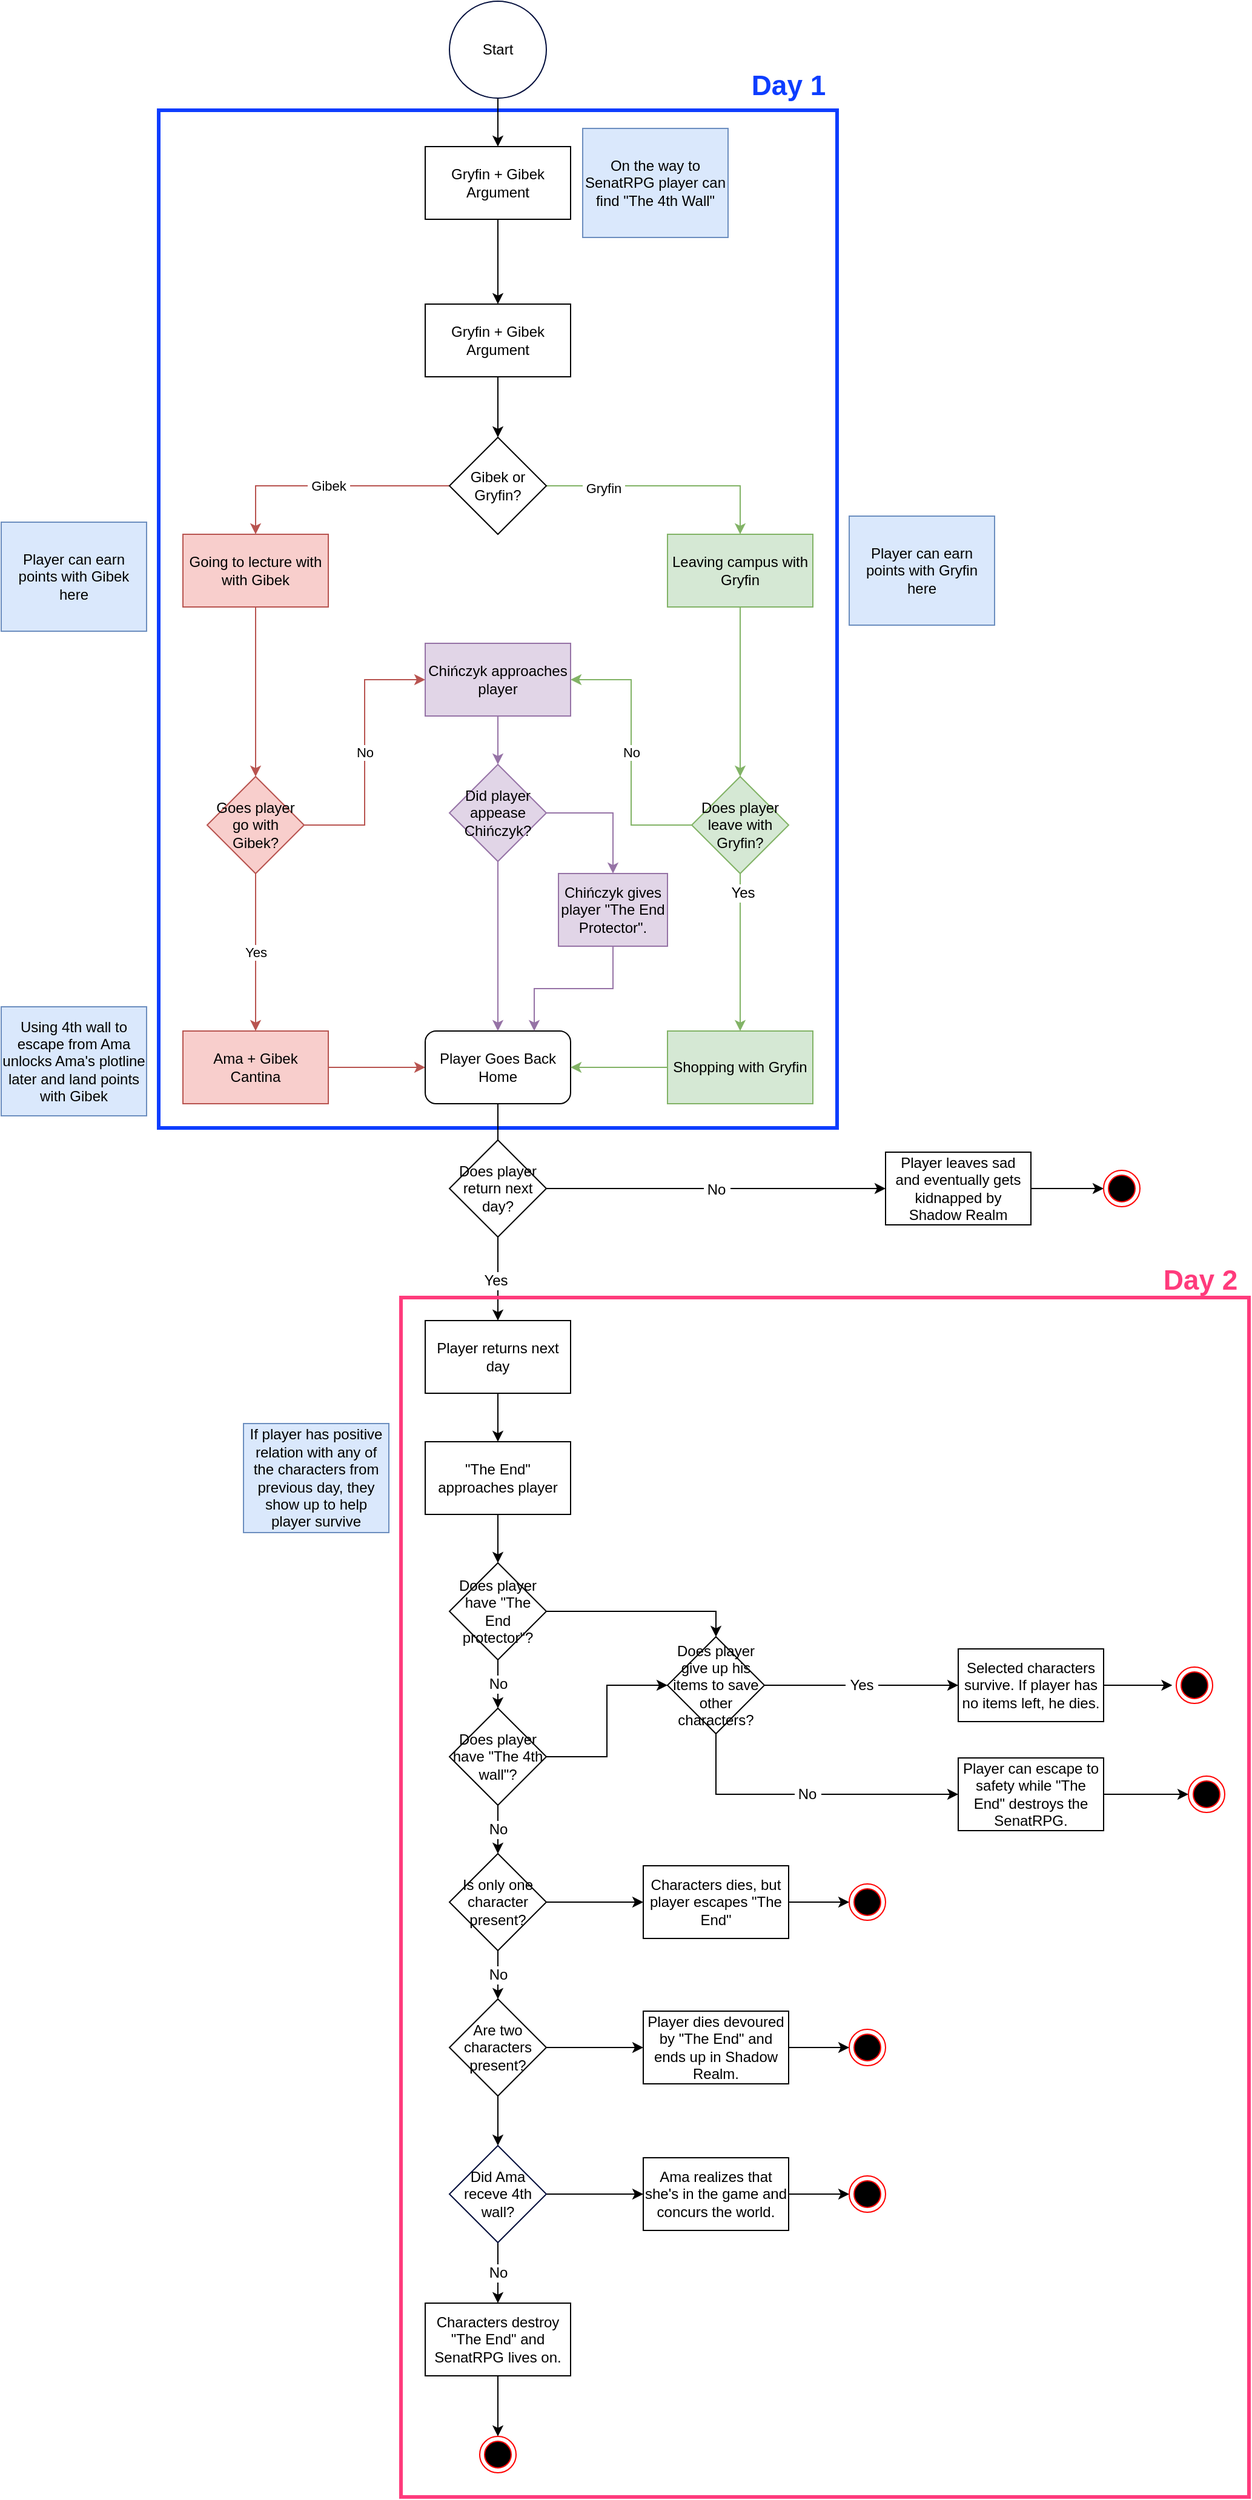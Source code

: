<mxfile version="15.5.9" type="github">
  <diagram id="MbfpNnXbYf99D70c8MvE" name="Page-1">
    <mxGraphModel dx="3720" dy="3921" grid="1" gridSize="10" guides="1" tooltips="1" connect="1" arrows="1" fold="1" page="1" pageScale="1" pageWidth="827" pageHeight="1169" math="0" shadow="0">
      <root>
        <mxCell id="0" />
        <mxCell id="1" parent="0" />
        <mxCell id="sINUKG4I85I86AjKpmML-68" value="" style="rounded=0;whiteSpace=wrap;html=1;strokeColor=#0D3DFF;fillColor=none;strokeWidth=3;fontColor=#0D3DFF;" vertex="1" parent="1">
          <mxGeometry x="180" y="-470" width="560" height="840" as="geometry" />
        </mxCell>
        <mxCell id="sINUKG4I85I86AjKpmML-4" value="&amp;nbsp;Gibek&amp;nbsp;" style="edgeStyle=orthogonalEdgeStyle;rounded=0;orthogonalLoop=1;jettySize=auto;html=1;entryX=0.5;entryY=0;entryDx=0;entryDy=0;fillColor=#f8cecc;strokeColor=#b85450;exitX=0;exitY=0.5;exitDx=0;exitDy=0;" edge="1" parent="1" source="sINUKG4I85I86AjKpmML-47" target="sINUKG4I85I86AjKpmML-9">
          <mxGeometry relative="1" as="geometry" />
        </mxCell>
        <mxCell id="sINUKG4I85I86AjKpmML-5" style="edgeStyle=orthogonalEdgeStyle;rounded=0;orthogonalLoop=1;jettySize=auto;html=1;entryX=0.5;entryY=0;entryDx=0;entryDy=0;fillColor=#d5e8d4;strokeColor=#82b366;exitX=1;exitY=0.5;exitDx=0;exitDy=0;" edge="1" parent="1" source="sINUKG4I85I86AjKpmML-47" target="sINUKG4I85I86AjKpmML-22">
          <mxGeometry relative="1" as="geometry">
            <mxPoint x="480" y="110" as="sourcePoint" />
          </mxGeometry>
        </mxCell>
        <mxCell id="sINUKG4I85I86AjKpmML-53" value="&amp;nbsp;Gryfin&amp;nbsp;" style="edgeLabel;html=1;align=center;verticalAlign=middle;resizable=0;points=[];" vertex="1" connectable="0" parent="sINUKG4I85I86AjKpmML-5">
          <mxGeometry x="-0.533" y="-2" relative="1" as="geometry">
            <mxPoint as="offset" />
          </mxGeometry>
        </mxCell>
        <mxCell id="sINUKG4I85I86AjKpmML-6" style="edgeStyle=orthogonalEdgeStyle;rounded=0;orthogonalLoop=1;jettySize=auto;html=1;entryX=0.5;entryY=0;entryDx=0;entryDy=0;" edge="1" parent="1" source="sINUKG4I85I86AjKpmML-7" target="sINUKG4I85I86AjKpmML-47">
          <mxGeometry relative="1" as="geometry" />
        </mxCell>
        <mxCell id="sINUKG4I85I86AjKpmML-7" value="Gryfin + Gibek Argument" style="rounded=0;whiteSpace=wrap;html=1;" vertex="1" parent="1">
          <mxGeometry x="400" y="-310" width="120" height="60" as="geometry" />
        </mxCell>
        <mxCell id="sINUKG4I85I86AjKpmML-8" style="edgeStyle=orthogonalEdgeStyle;rounded=0;orthogonalLoop=1;jettySize=auto;html=1;entryX=0.5;entryY=0;entryDx=0;entryDy=0;fillColor=#f8cecc;strokeColor=#b85450;exitX=0.5;exitY=1;exitDx=0;exitDy=0;" edge="1" parent="1" source="sINUKG4I85I86AjKpmML-9" target="sINUKG4I85I86AjKpmML-14">
          <mxGeometry relative="1" as="geometry" />
        </mxCell>
        <mxCell id="sINUKG4I85I86AjKpmML-9" value="Going to lecture with with Gibek" style="rounded=0;whiteSpace=wrap;html=1;fillColor=#f8cecc;strokeColor=#b85450;" vertex="1" parent="1">
          <mxGeometry x="200" y="-120" width="120" height="60" as="geometry" />
        </mxCell>
        <mxCell id="sINUKG4I85I86AjKpmML-10" style="edgeStyle=orthogonalEdgeStyle;rounded=0;orthogonalLoop=1;jettySize=auto;html=1;entryX=0;entryY=0.5;entryDx=0;entryDy=0;fillColor=#f8cecc;strokeColor=#b85450;" edge="1" parent="1" source="sINUKG4I85I86AjKpmML-11" target="sINUKG4I85I86AjKpmML-48">
          <mxGeometry relative="1" as="geometry">
            <mxPoint x="580" y="470.0" as="targetPoint" />
          </mxGeometry>
        </mxCell>
        <mxCell id="sINUKG4I85I86AjKpmML-11" value="Ama + Gibek &lt;br&gt;Cantina" style="rounded=0;whiteSpace=wrap;html=1;fillColor=#f8cecc;strokeColor=#b85450;" vertex="1" parent="1">
          <mxGeometry x="200" y="290" width="120" height="60" as="geometry" />
        </mxCell>
        <mxCell id="sINUKG4I85I86AjKpmML-13" value="&amp;nbsp;Yes&amp;nbsp;" style="edgeStyle=orthogonalEdgeStyle;rounded=0;orthogonalLoop=1;jettySize=auto;html=1;entryX=0.5;entryY=0;entryDx=0;entryDy=0;fillColor=#f8cecc;strokeColor=#b85450;" edge="1" parent="1" source="sINUKG4I85I86AjKpmML-14" target="sINUKG4I85I86AjKpmML-11">
          <mxGeometry relative="1" as="geometry" />
        </mxCell>
        <mxCell id="sINUKG4I85I86AjKpmML-49" value="&amp;nbsp;No&amp;nbsp;" style="edgeStyle=orthogonalEdgeStyle;rounded=0;orthogonalLoop=1;jettySize=auto;html=1;entryX=0;entryY=0.5;entryDx=0;entryDy=0;fillColor=#f8cecc;strokeColor=#b85450;" edge="1" parent="1" source="sINUKG4I85I86AjKpmML-14" target="sINUKG4I85I86AjKpmML-59">
          <mxGeometry relative="1" as="geometry">
            <mxPoint x="380" y="120" as="targetPoint" />
          </mxGeometry>
        </mxCell>
        <mxCell id="sINUKG4I85I86AjKpmML-14" value="Goes player go with Gibek?" style="rhombus;whiteSpace=wrap;html=1;fillColor=#f8cecc;strokeColor=#b85450;" vertex="1" parent="1">
          <mxGeometry x="220" y="80" width="80" height="80" as="geometry" />
        </mxCell>
        <mxCell id="sINUKG4I85I86AjKpmML-18" style="edgeStyle=orthogonalEdgeStyle;rounded=0;orthogonalLoop=1;jettySize=auto;html=1;entryX=0.5;entryY=0;entryDx=0;entryDy=0;exitX=0.5;exitY=1;exitDx=0;exitDy=0;" edge="1" parent="1" source="sINUKG4I85I86AjKpmML-95" target="sINUKG4I85I86AjKpmML-130">
          <mxGeometry relative="1" as="geometry">
            <mxPoint x="460" y="-360" as="sourcePoint" />
          </mxGeometry>
        </mxCell>
        <mxCell id="sINUKG4I85I86AjKpmML-56" style="edgeStyle=orthogonalEdgeStyle;rounded=0;orthogonalLoop=1;jettySize=auto;html=1;entryX=0.5;entryY=0;entryDx=0;entryDy=0;fillColor=#d5e8d4;strokeColor=#82b366;" edge="1" parent="1" source="sINUKG4I85I86AjKpmML-22" target="sINUKG4I85I86AjKpmML-55">
          <mxGeometry relative="1" as="geometry" />
        </mxCell>
        <mxCell id="sINUKG4I85I86AjKpmML-22" value="Leaving campus with Gryfin" style="rounded=0;whiteSpace=wrap;html=1;fillColor=#d5e8d4;strokeColor=#82b366;" vertex="1" parent="1">
          <mxGeometry x="600" y="-120" width="120" height="60" as="geometry" />
        </mxCell>
        <mxCell id="sINUKG4I85I86AjKpmML-47" value="Gibek or Gryfin?" style="rhombus;whiteSpace=wrap;html=1;" vertex="1" parent="1">
          <mxGeometry x="420" y="-200" width="80" height="80" as="geometry" />
        </mxCell>
        <mxCell id="sINUKG4I85I86AjKpmML-77" style="edgeStyle=orthogonalEdgeStyle;rounded=0;orthogonalLoop=1;jettySize=auto;html=1;fontSize=12;fontColor=#000000;" edge="1" parent="1" source="sINUKG4I85I86AjKpmML-48" target="sINUKG4I85I86AjKpmML-74">
          <mxGeometry relative="1" as="geometry" />
        </mxCell>
        <mxCell id="sINUKG4I85I86AjKpmML-93" value="&amp;nbsp;Yes&amp;nbsp;" style="edgeLabel;html=1;align=center;verticalAlign=middle;resizable=0;points=[];fontSize=12;fontColor=#000000;" vertex="1" connectable="0" parent="sINUKG4I85I86AjKpmML-77">
          <mxGeometry x="0.627" y="-2" relative="1" as="geometry">
            <mxPoint as="offset" />
          </mxGeometry>
        </mxCell>
        <mxCell id="sINUKG4I85I86AjKpmML-48" value="Player Goes Back Home" style="rounded=1;whiteSpace=wrap;html=1;" vertex="1" parent="1">
          <mxGeometry x="400" y="290" width="120" height="60" as="geometry" />
        </mxCell>
        <mxCell id="sINUKG4I85I86AjKpmML-50" value="Using 4th wall to escape from Ama unlocks Ama&#39;s plotline later and land points with Gibek" style="rounded=0;whiteSpace=wrap;html=1;fillColor=#dae8fc;strokeColor=#6c8ebf;" vertex="1" parent="1">
          <mxGeometry x="50" y="270" width="120" height="90" as="geometry" />
        </mxCell>
        <mxCell id="sINUKG4I85I86AjKpmML-58" style="edgeStyle=orthogonalEdgeStyle;rounded=0;orthogonalLoop=1;jettySize=auto;html=1;entryX=1;entryY=0.5;entryDx=0;entryDy=0;fillColor=#d5e8d4;strokeColor=#82b366;" edge="1" parent="1" source="sINUKG4I85I86AjKpmML-54" target="sINUKG4I85I86AjKpmML-48">
          <mxGeometry relative="1" as="geometry" />
        </mxCell>
        <mxCell id="sINUKG4I85I86AjKpmML-54" value="Shopping with Gryfin" style="rounded=0;whiteSpace=wrap;html=1;fillColor=#d5e8d4;strokeColor=#82b366;" vertex="1" parent="1">
          <mxGeometry x="600" y="290" width="120" height="60" as="geometry" />
        </mxCell>
        <mxCell id="sINUKG4I85I86AjKpmML-57" style="edgeStyle=orthogonalEdgeStyle;rounded=0;orthogonalLoop=1;jettySize=auto;html=1;fillColor=#d5e8d4;strokeColor=#82b366;" edge="1" parent="1" source="sINUKG4I85I86AjKpmML-55" target="sINUKG4I85I86AjKpmML-54">
          <mxGeometry relative="1" as="geometry" />
        </mxCell>
        <mxCell id="sINUKG4I85I86AjKpmML-76" value="&lt;font color=&quot;#000000&quot; style=&quot;font-size: 12px;&quot;&gt;&amp;nbsp;Yes&amp;nbsp;&lt;/font&gt;" style="edgeLabel;html=1;align=center;verticalAlign=middle;resizable=0;points=[];fontSize=12;fontColor=#0D3DFF;" vertex="1" connectable="0" parent="sINUKG4I85I86AjKpmML-57">
          <mxGeometry x="-0.76" y="2" relative="1" as="geometry">
            <mxPoint as="offset" />
          </mxGeometry>
        </mxCell>
        <mxCell id="sINUKG4I85I86AjKpmML-67" value="&amp;nbsp;No&amp;nbsp;" style="edgeStyle=orthogonalEdgeStyle;rounded=0;orthogonalLoop=1;jettySize=auto;html=1;entryX=1;entryY=0.5;entryDx=0;entryDy=0;fillColor=#d5e8d4;strokeColor=#82b366;" edge="1" parent="1" source="sINUKG4I85I86AjKpmML-55" target="sINUKG4I85I86AjKpmML-59">
          <mxGeometry relative="1" as="geometry" />
        </mxCell>
        <mxCell id="sINUKG4I85I86AjKpmML-55" value="Does player leave with Gryfin?" style="rhombus;whiteSpace=wrap;html=1;fillColor=#d5e8d4;strokeColor=#82b366;" vertex="1" parent="1">
          <mxGeometry x="620" y="80" width="80" height="80" as="geometry" />
        </mxCell>
        <mxCell id="sINUKG4I85I86AjKpmML-61" style="edgeStyle=orthogonalEdgeStyle;rounded=0;orthogonalLoop=1;jettySize=auto;html=1;entryX=0.5;entryY=0;entryDx=0;entryDy=0;fillColor=#e1d5e7;strokeColor=#9673a6;" edge="1" parent="1" source="sINUKG4I85I86AjKpmML-59" target="sINUKG4I85I86AjKpmML-60">
          <mxGeometry relative="1" as="geometry" />
        </mxCell>
        <mxCell id="sINUKG4I85I86AjKpmML-59" value="Chińczyk approaches player" style="rounded=0;whiteSpace=wrap;html=1;fillColor=#e1d5e7;strokeColor=#9673a6;" vertex="1" parent="1">
          <mxGeometry x="400" y="-30" width="120" height="60" as="geometry" />
        </mxCell>
        <mxCell id="sINUKG4I85I86AjKpmML-62" style="edgeStyle=orthogonalEdgeStyle;rounded=0;orthogonalLoop=1;jettySize=auto;html=1;fillColor=#e1d5e7;strokeColor=#9673a6;" edge="1" parent="1" source="sINUKG4I85I86AjKpmML-60" target="sINUKG4I85I86AjKpmML-48">
          <mxGeometry relative="1" as="geometry" />
        </mxCell>
        <mxCell id="sINUKG4I85I86AjKpmML-64" style="edgeStyle=orthogonalEdgeStyle;rounded=0;orthogonalLoop=1;jettySize=auto;html=1;entryX=0.5;entryY=0;entryDx=0;entryDy=0;fillColor=#e1d5e7;strokeColor=#9673a6;" edge="1" parent="1" source="sINUKG4I85I86AjKpmML-60" target="sINUKG4I85I86AjKpmML-63">
          <mxGeometry relative="1" as="geometry" />
        </mxCell>
        <mxCell id="sINUKG4I85I86AjKpmML-60" value="Did player appease Chińczyk?" style="rhombus;whiteSpace=wrap;html=1;fillColor=#e1d5e7;strokeColor=#9673a6;" vertex="1" parent="1">
          <mxGeometry x="420" y="70" width="80" height="80" as="geometry" />
        </mxCell>
        <mxCell id="sINUKG4I85I86AjKpmML-66" style="edgeStyle=orthogonalEdgeStyle;rounded=0;orthogonalLoop=1;jettySize=auto;html=1;entryX=0.75;entryY=0;entryDx=0;entryDy=0;fillColor=#e1d5e7;strokeColor=#9673a6;" edge="1" parent="1" source="sINUKG4I85I86AjKpmML-63" target="sINUKG4I85I86AjKpmML-48">
          <mxGeometry relative="1" as="geometry">
            <mxPoint x="490" y="250.0" as="targetPoint" />
          </mxGeometry>
        </mxCell>
        <mxCell id="sINUKG4I85I86AjKpmML-63" value="Chińczyk gives player &quot;The End Protector&quot;." style="rounded=0;whiteSpace=wrap;html=1;fillColor=#e1d5e7;strokeColor=#9673a6;" vertex="1" parent="1">
          <mxGeometry x="510" y="160" width="90" height="60" as="geometry" />
        </mxCell>
        <mxCell id="sINUKG4I85I86AjKpmML-69" value="Day 1" style="text;align=center;fontStyle=1;verticalAlign=middle;spacingLeft=3;spacingRight=3;strokeColor=none;rotatable=0;points=[[0,0.5],[1,0.5]];portConstraint=eastwest;fillColor=none;fontColor=#0D3DFF;fontSize=23;" vertex="1" parent="1">
          <mxGeometry x="660" y="-506" width="80" height="26" as="geometry" />
        </mxCell>
        <mxCell id="sINUKG4I85I86AjKpmML-70" value="Player can earn points with Gibek here" style="rounded=0;whiteSpace=wrap;html=1;fillColor=#dae8fc;strokeColor=#6c8ebf;" vertex="1" parent="1">
          <mxGeometry x="50" y="-130" width="120" height="90" as="geometry" />
        </mxCell>
        <mxCell id="sINUKG4I85I86AjKpmML-71" value="Player can earn points with Gryfin here" style="rounded=0;whiteSpace=wrap;html=1;fillColor=#dae8fc;strokeColor=#6c8ebf;" vertex="1" parent="1">
          <mxGeometry x="750" y="-135" width="120" height="90" as="geometry" />
        </mxCell>
        <mxCell id="sINUKG4I85I86AjKpmML-80" style="edgeStyle=orthogonalEdgeStyle;rounded=0;orthogonalLoop=1;jettySize=auto;html=1;entryX=0.5;entryY=0;entryDx=0;entryDy=0;fontSize=12;fontColor=#000000;" edge="1" parent="1" source="sINUKG4I85I86AjKpmML-74" target="sINUKG4I85I86AjKpmML-78">
          <mxGeometry relative="1" as="geometry" />
        </mxCell>
        <mxCell id="sINUKG4I85I86AjKpmML-74" value="Player returns next day" style="rounded=0;whiteSpace=wrap;html=1;" vertex="1" parent="1">
          <mxGeometry x="400" y="529" width="120" height="60" as="geometry" />
        </mxCell>
        <mxCell id="sINUKG4I85I86AjKpmML-86" style="edgeStyle=orthogonalEdgeStyle;rounded=0;orthogonalLoop=1;jettySize=auto;html=1;entryX=0.5;entryY=0;entryDx=0;entryDy=0;fontSize=12;fontColor=#000000;" edge="1" parent="1" source="sINUKG4I85I86AjKpmML-78" target="sINUKG4I85I86AjKpmML-83">
          <mxGeometry relative="1" as="geometry" />
        </mxCell>
        <mxCell id="sINUKG4I85I86AjKpmML-78" value="&quot;The End&quot; approaches player" style="rounded=0;whiteSpace=wrap;html=1;" vertex="1" parent="1">
          <mxGeometry x="400" y="629" width="120" height="60" as="geometry" />
        </mxCell>
        <mxCell id="sINUKG4I85I86AjKpmML-81" value="If player has positive relation with any of the characters from previous day, they show up to help player survive" style="rounded=0;whiteSpace=wrap;html=1;fillColor=#dae8fc;strokeColor=#6c8ebf;" vertex="1" parent="1">
          <mxGeometry x="250" y="614" width="120" height="90" as="geometry" />
        </mxCell>
        <mxCell id="sINUKG4I85I86AjKpmML-89" value="No" style="edgeStyle=orthogonalEdgeStyle;rounded=0;orthogonalLoop=1;jettySize=auto;html=1;entryX=0.5;entryY=0;entryDx=0;entryDy=0;fontSize=12;fontColor=#000000;" edge="1" parent="1" source="sINUKG4I85I86AjKpmML-82" target="sINUKG4I85I86AjKpmML-85">
          <mxGeometry relative="1" as="geometry" />
        </mxCell>
        <mxCell id="sINUKG4I85I86AjKpmML-112" style="edgeStyle=orthogonalEdgeStyle;rounded=0;orthogonalLoop=1;jettySize=auto;html=1;entryX=0;entryY=0.5;entryDx=0;entryDy=0;fontSize=12;fontColor=#000000;" edge="1" parent="1" source="sINUKG4I85I86AjKpmML-82" target="sINUKG4I85I86AjKpmML-110">
          <mxGeometry relative="1" as="geometry" />
        </mxCell>
        <mxCell id="sINUKG4I85I86AjKpmML-82" value="Is only one character present?" style="rhombus;whiteSpace=wrap;html=1;" vertex="1" parent="1">
          <mxGeometry x="420" y="969" width="80" height="80" as="geometry" />
        </mxCell>
        <mxCell id="sINUKG4I85I86AjKpmML-87" value="No" style="edgeStyle=orthogonalEdgeStyle;rounded=0;orthogonalLoop=1;jettySize=auto;html=1;fontSize=12;fontColor=#000000;" edge="1" parent="1" source="sINUKG4I85I86AjKpmML-83" target="sINUKG4I85I86AjKpmML-84">
          <mxGeometry relative="1" as="geometry" />
        </mxCell>
        <mxCell id="sINUKG4I85I86AjKpmML-101" style="edgeStyle=orthogonalEdgeStyle;rounded=0;orthogonalLoop=1;jettySize=auto;html=1;entryX=0.5;entryY=0;entryDx=0;entryDy=0;fontSize=12;fontColor=#000000;" edge="1" parent="1" source="sINUKG4I85I86AjKpmML-83" target="sINUKG4I85I86AjKpmML-99">
          <mxGeometry relative="1" as="geometry" />
        </mxCell>
        <mxCell id="sINUKG4I85I86AjKpmML-83" value="Does player have &quot;The End protector&quot;?" style="rhombus;whiteSpace=wrap;html=1;" vertex="1" parent="1">
          <mxGeometry x="420" y="729" width="80" height="80" as="geometry" />
        </mxCell>
        <mxCell id="sINUKG4I85I86AjKpmML-88" value="No" style="edgeStyle=orthogonalEdgeStyle;rounded=0;orthogonalLoop=1;jettySize=auto;html=1;fontSize=12;fontColor=#000000;" edge="1" parent="1" source="sINUKG4I85I86AjKpmML-84" target="sINUKG4I85I86AjKpmML-82">
          <mxGeometry relative="1" as="geometry" />
        </mxCell>
        <mxCell id="sINUKG4I85I86AjKpmML-100" style="edgeStyle=orthogonalEdgeStyle;rounded=0;orthogonalLoop=1;jettySize=auto;html=1;entryX=0;entryY=0.5;entryDx=0;entryDy=0;fontSize=12;fontColor=#000000;" edge="1" parent="1" source="sINUKG4I85I86AjKpmML-84" target="sINUKG4I85I86AjKpmML-99">
          <mxGeometry relative="1" as="geometry" />
        </mxCell>
        <mxCell id="sINUKG4I85I86AjKpmML-84" value="Does player have &quot;The 4th wall&quot;?" style="rhombus;whiteSpace=wrap;html=1;" vertex="1" parent="1">
          <mxGeometry x="420" y="849" width="80" height="80" as="geometry" />
        </mxCell>
        <mxCell id="sINUKG4I85I86AjKpmML-116" style="edgeStyle=orthogonalEdgeStyle;rounded=0;orthogonalLoop=1;jettySize=auto;html=1;entryX=0.5;entryY=0;entryDx=0;entryDy=0;fontSize=12;fontColor=#000000;" edge="1" parent="1" source="sINUKG4I85I86AjKpmML-85" target="sINUKG4I85I86AjKpmML-120">
          <mxGeometry relative="1" as="geometry" />
        </mxCell>
        <mxCell id="sINUKG4I85I86AjKpmML-117" style="edgeStyle=orthogonalEdgeStyle;rounded=0;orthogonalLoop=1;jettySize=auto;html=1;fontSize=12;fontColor=#000000;entryX=0;entryY=0.5;entryDx=0;entryDy=0;entryPerimeter=0;" edge="1" parent="1" source="sINUKG4I85I86AjKpmML-85" target="sINUKG4I85I86AjKpmML-118">
          <mxGeometry relative="1" as="geometry">
            <mxPoint x="570" y="1129" as="targetPoint" />
          </mxGeometry>
        </mxCell>
        <mxCell id="sINUKG4I85I86AjKpmML-85" value="Are two characters present?" style="rhombus;whiteSpace=wrap;html=1;" vertex="1" parent="1">
          <mxGeometry x="420" y="1089" width="80" height="80" as="geometry" />
        </mxCell>
        <mxCell id="sINUKG4I85I86AjKpmML-108" style="edgeStyle=orthogonalEdgeStyle;rounded=0;orthogonalLoop=1;jettySize=auto;html=1;entryX=-0.11;entryY=0.5;entryDx=0;entryDy=0;entryPerimeter=0;fontSize=12;fontColor=#000000;" edge="1" parent="1" source="sINUKG4I85I86AjKpmML-90" target="sINUKG4I85I86AjKpmML-107">
          <mxGeometry relative="1" as="geometry" />
        </mxCell>
        <mxCell id="sINUKG4I85I86AjKpmML-90" value="Selected characters survive. If player has no items left, he dies." style="rounded=0;whiteSpace=wrap;html=1;" vertex="1" parent="1">
          <mxGeometry x="840" y="800" width="120" height="60" as="geometry" />
        </mxCell>
        <mxCell id="sINUKG4I85I86AjKpmML-92" value="&amp;nbsp;No&amp;nbsp;" style="edgeStyle=orthogonalEdgeStyle;rounded=0;orthogonalLoop=1;jettySize=auto;html=1;fontSize=12;fontColor=#000000;" edge="1" parent="1" source="sINUKG4I85I86AjKpmML-91">
          <mxGeometry relative="1" as="geometry">
            <mxPoint x="780" y="420" as="targetPoint" />
          </mxGeometry>
        </mxCell>
        <mxCell id="sINUKG4I85I86AjKpmML-91" value="Does player return next day?" style="rhombus;whiteSpace=wrap;html=1;" vertex="1" parent="1">
          <mxGeometry x="420" y="380" width="80" height="80" as="geometry" />
        </mxCell>
        <mxCell id="sINUKG4I85I86AjKpmML-97" style="edgeStyle=orthogonalEdgeStyle;rounded=0;orthogonalLoop=1;jettySize=auto;html=1;entryX=0;entryY=0.5;entryDx=0;entryDy=0;fontSize=12;fontColor=#000000;" edge="1" parent="1" source="sINUKG4I85I86AjKpmML-94" target="sINUKG4I85I86AjKpmML-96">
          <mxGeometry relative="1" as="geometry" />
        </mxCell>
        <mxCell id="sINUKG4I85I86AjKpmML-94" value="Player leaves sad and eventually gets kidnapped by Shadow Realm" style="rounded=0;whiteSpace=wrap;html=1;" vertex="1" parent="1">
          <mxGeometry x="780" y="390" width="120" height="60" as="geometry" />
        </mxCell>
        <mxCell id="sINUKG4I85I86AjKpmML-95" value="Start" style="ellipse;whiteSpace=wrap;html=1;fontSize=12;fontColor=#000000;strokeColor=#030F3D;strokeWidth=1;fillColor=none;" vertex="1" parent="1">
          <mxGeometry x="420" y="-560" width="80" height="80" as="geometry" />
        </mxCell>
        <mxCell id="sINUKG4I85I86AjKpmML-96" value="En" style="ellipse;html=1;shape=endState;fillColor=#000000;strokeColor=#ff0000;fontSize=12;fontColor=#000000;" vertex="1" parent="1">
          <mxGeometry x="960" y="405" width="30" height="30" as="geometry" />
        </mxCell>
        <mxCell id="sINUKG4I85I86AjKpmML-102" value="&amp;nbsp;No&amp;nbsp;" style="edgeStyle=orthogonalEdgeStyle;rounded=0;orthogonalLoop=1;jettySize=auto;html=1;fontSize=12;fontColor=#000000;entryX=0;entryY=0.5;entryDx=0;entryDy=0;exitX=0.5;exitY=1;exitDx=0;exitDy=0;" edge="1" parent="1" source="sINUKG4I85I86AjKpmML-99" target="sINUKG4I85I86AjKpmML-103">
          <mxGeometry relative="1" as="geometry">
            <mxPoint x="760" y="830" as="targetPoint" />
          </mxGeometry>
        </mxCell>
        <mxCell id="sINUKG4I85I86AjKpmML-104" value="&amp;nbsp;Yes&amp;nbsp;" style="edgeStyle=orthogonalEdgeStyle;rounded=0;orthogonalLoop=1;jettySize=auto;html=1;entryX=0;entryY=0.5;entryDx=0;entryDy=0;fontSize=12;fontColor=#000000;" edge="1" parent="1" source="sINUKG4I85I86AjKpmML-99" target="sINUKG4I85I86AjKpmML-90">
          <mxGeometry relative="1" as="geometry">
            <Array as="points">
              <mxPoint x="750" y="830" />
              <mxPoint x="750" y="830" />
            </Array>
          </mxGeometry>
        </mxCell>
        <mxCell id="sINUKG4I85I86AjKpmML-99" value="Does player give up his items to save other characters?" style="rhombus;whiteSpace=wrap;html=1;" vertex="1" parent="1">
          <mxGeometry x="600" y="790" width="80" height="80" as="geometry" />
        </mxCell>
        <mxCell id="sINUKG4I85I86AjKpmML-109" style="edgeStyle=orthogonalEdgeStyle;rounded=0;orthogonalLoop=1;jettySize=auto;html=1;entryX=0;entryY=0.5;entryDx=0;entryDy=0;fontSize=12;fontColor=#000000;" edge="1" parent="1" source="sINUKG4I85I86AjKpmML-103" target="sINUKG4I85I86AjKpmML-106">
          <mxGeometry relative="1" as="geometry" />
        </mxCell>
        <mxCell id="sINUKG4I85I86AjKpmML-103" value="Player can escape to safety while &quot;The End&quot; destroys the SenatRPG." style="rounded=0;whiteSpace=wrap;html=1;" vertex="1" parent="1">
          <mxGeometry x="840" y="890" width="120" height="60" as="geometry" />
        </mxCell>
        <mxCell id="sINUKG4I85I86AjKpmML-106" value="En" style="ellipse;html=1;shape=endState;fillColor=#000000;strokeColor=#ff0000;fontSize=12;fontColor=#000000;" vertex="1" parent="1">
          <mxGeometry x="1030" y="905" width="30" height="30" as="geometry" />
        </mxCell>
        <mxCell id="sINUKG4I85I86AjKpmML-107" value="En" style="ellipse;html=1;shape=endState;fillColor=#000000;strokeColor=#ff0000;fontSize=12;fontColor=#000000;" vertex="1" parent="1">
          <mxGeometry x="1020" y="815" width="30" height="30" as="geometry" />
        </mxCell>
        <mxCell id="sINUKG4I85I86AjKpmML-113" style="edgeStyle=orthogonalEdgeStyle;rounded=0;orthogonalLoop=1;jettySize=auto;html=1;entryX=0;entryY=0.5;entryDx=0;entryDy=0;fontSize=12;fontColor=#000000;" edge="1" parent="1" source="sINUKG4I85I86AjKpmML-110" target="sINUKG4I85I86AjKpmML-111">
          <mxGeometry relative="1" as="geometry" />
        </mxCell>
        <mxCell id="sINUKG4I85I86AjKpmML-110" value="Characters dies, but player escapes &quot;The End&quot;" style="rounded=0;whiteSpace=wrap;html=1;" vertex="1" parent="1">
          <mxGeometry x="580" y="979" width="120" height="60" as="geometry" />
        </mxCell>
        <mxCell id="sINUKG4I85I86AjKpmML-111" value="En" style="ellipse;html=1;shape=endState;fillColor=#000000;strokeColor=#ff0000;fontSize=12;fontColor=#000000;" vertex="1" parent="1">
          <mxGeometry x="750" y="994" width="30" height="30" as="geometry" />
        </mxCell>
        <mxCell id="sINUKG4I85I86AjKpmML-127" style="edgeStyle=orthogonalEdgeStyle;rounded=0;orthogonalLoop=1;jettySize=auto;html=1;entryX=0.5;entryY=0;entryDx=0;entryDy=0;fontSize=12;fontColor=#000000;" edge="1" parent="1" source="sINUKG4I85I86AjKpmML-114" target="sINUKG4I85I86AjKpmML-126">
          <mxGeometry relative="1" as="geometry" />
        </mxCell>
        <mxCell id="sINUKG4I85I86AjKpmML-114" value="Characters destroy &quot;The End&quot; and SenatRPG lives on." style="rounded=0;whiteSpace=wrap;html=1;" vertex="1" parent="1">
          <mxGeometry x="400" y="1340" width="120" height="60" as="geometry" />
        </mxCell>
        <mxCell id="sINUKG4I85I86AjKpmML-115" value="En" style="ellipse;html=1;shape=endState;fillColor=#000000;strokeColor=#ff0000;fontSize=12;fontColor=#000000;" vertex="1" parent="1">
          <mxGeometry x="750" y="1114" width="30" height="30" as="geometry" />
        </mxCell>
        <mxCell id="sINUKG4I85I86AjKpmML-119" style="edgeStyle=orthogonalEdgeStyle;rounded=0;orthogonalLoop=1;jettySize=auto;html=1;entryX=0;entryY=0.5;entryDx=0;entryDy=0;fontSize=12;fontColor=#000000;" edge="1" parent="1" source="sINUKG4I85I86AjKpmML-118" target="sINUKG4I85I86AjKpmML-115">
          <mxGeometry relative="1" as="geometry" />
        </mxCell>
        <mxCell id="sINUKG4I85I86AjKpmML-118" value="Player dies devoured by &quot;The End&quot; and ends up in Shadow Realm." style="rounded=0;whiteSpace=wrap;html=1;" vertex="1" parent="1">
          <mxGeometry x="580" y="1099" width="120" height="60" as="geometry" />
        </mxCell>
        <mxCell id="sINUKG4I85I86AjKpmML-121" value="&amp;nbsp;No&amp;nbsp;" style="edgeStyle=orthogonalEdgeStyle;rounded=0;orthogonalLoop=1;jettySize=auto;html=1;fontSize=12;fontColor=#000000;" edge="1" parent="1" source="sINUKG4I85I86AjKpmML-120" target="sINUKG4I85I86AjKpmML-114">
          <mxGeometry relative="1" as="geometry" />
        </mxCell>
        <mxCell id="sINUKG4I85I86AjKpmML-122" style="edgeStyle=orthogonalEdgeStyle;rounded=0;orthogonalLoop=1;jettySize=auto;html=1;fontSize=12;fontColor=#000000;" edge="1" parent="1" source="sINUKG4I85I86AjKpmML-120">
          <mxGeometry relative="1" as="geometry">
            <mxPoint x="580" y="1250.0" as="targetPoint" />
          </mxGeometry>
        </mxCell>
        <mxCell id="sINUKG4I85I86AjKpmML-120" value="Did Ama receve 4th wall?" style="rhombus;whiteSpace=wrap;html=1;fontSize=12;fontColor=#000000;strokeColor=#030F3D;strokeWidth=1;fillColor=none;" vertex="1" parent="1">
          <mxGeometry x="420" y="1210" width="80" height="80" as="geometry" />
        </mxCell>
        <mxCell id="sINUKG4I85I86AjKpmML-125" style="edgeStyle=orthogonalEdgeStyle;rounded=0;orthogonalLoop=1;jettySize=auto;html=1;entryX=0;entryY=0.5;entryDx=0;entryDy=0;fontSize=12;fontColor=#000000;" edge="1" parent="1" source="sINUKG4I85I86AjKpmML-123" target="sINUKG4I85I86AjKpmML-124">
          <mxGeometry relative="1" as="geometry" />
        </mxCell>
        <mxCell id="sINUKG4I85I86AjKpmML-123" value="Ama realizes that she&#39;s in the game and concurs the world." style="rounded=0;whiteSpace=wrap;html=1;" vertex="1" parent="1">
          <mxGeometry x="580" y="1220" width="120" height="60" as="geometry" />
        </mxCell>
        <mxCell id="sINUKG4I85I86AjKpmML-124" value="En" style="ellipse;html=1;shape=endState;fillColor=#000000;strokeColor=#ff0000;fontSize=12;fontColor=#000000;" vertex="1" parent="1">
          <mxGeometry x="750" y="1235" width="30" height="30" as="geometry" />
        </mxCell>
        <mxCell id="sINUKG4I85I86AjKpmML-126" value="En" style="ellipse;html=1;shape=endState;fillColor=#000000;strokeColor=#ff0000;fontSize=12;fontColor=#000000;" vertex="1" parent="1">
          <mxGeometry x="445" y="1450" width="30" height="30" as="geometry" />
        </mxCell>
        <mxCell id="sINUKG4I85I86AjKpmML-128" value="" style="rounded=0;whiteSpace=wrap;html=1;strokeColor=#FF3B7C;fillColor=none;strokeWidth=3;fontColor=#0D3DFF;" vertex="1" parent="1">
          <mxGeometry x="380" y="510" width="700" height="990" as="geometry" />
        </mxCell>
        <mxCell id="sINUKG4I85I86AjKpmML-129" value="Day 2" style="text;align=center;fontStyle=1;verticalAlign=middle;spacingLeft=3;spacingRight=3;strokeColor=none;rotatable=0;points=[[0,0.5],[1,0.5]];portConstraint=eastwest;fillColor=none;fontColor=#FF3B7C;fontSize=23;" vertex="1" parent="1">
          <mxGeometry x="1000" y="480" width="80" height="26" as="geometry" />
        </mxCell>
        <mxCell id="sINUKG4I85I86AjKpmML-131" style="edgeStyle=orthogonalEdgeStyle;rounded=0;orthogonalLoop=1;jettySize=auto;html=1;fontSize=12;fontColor=#FF3B7C;" edge="1" parent="1" source="sINUKG4I85I86AjKpmML-130" target="sINUKG4I85I86AjKpmML-7">
          <mxGeometry relative="1" as="geometry" />
        </mxCell>
        <mxCell id="sINUKG4I85I86AjKpmML-130" value="Gryfin + Gibek Argument" style="rounded=0;whiteSpace=wrap;html=1;" vertex="1" parent="1">
          <mxGeometry x="400" y="-440" width="120" height="60" as="geometry" />
        </mxCell>
        <mxCell id="sINUKG4I85I86AjKpmML-132" value="On the way to SenatRPG player can find &quot;The 4th Wall&quot;" style="rounded=0;whiteSpace=wrap;html=1;fillColor=#dae8fc;strokeColor=#6c8ebf;" vertex="1" parent="1">
          <mxGeometry x="530" y="-455" width="120" height="90" as="geometry" />
        </mxCell>
      </root>
    </mxGraphModel>
  </diagram>
</mxfile>
